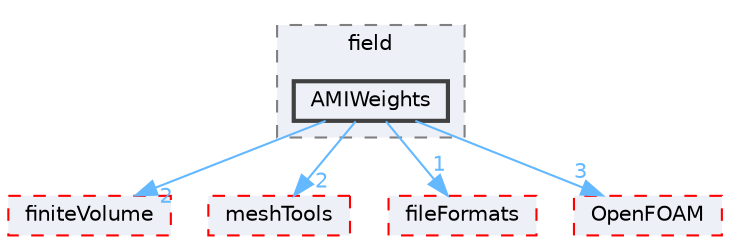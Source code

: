 digraph "src/functionObjects/field/AMIWeights"
{
 // LATEX_PDF_SIZE
  bgcolor="transparent";
  edge [fontname=Helvetica,fontsize=10,labelfontname=Helvetica,labelfontsize=10];
  node [fontname=Helvetica,fontsize=10,shape=box,height=0.2,width=0.4];
  compound=true
  subgraph clusterdir_bae024cac12ddc6733a616261920a91f {
    graph [ bgcolor="#edf0f7", pencolor="grey50", label="field", fontname=Helvetica,fontsize=10 style="filled,dashed", URL="dir_bae024cac12ddc6733a616261920a91f.html",tooltip=""]
  dir_ac2dd1b3e27c4131b9056268f3f5532f [label="AMIWeights", fillcolor="#edf0f7", color="grey25", style="filled,bold", URL="dir_ac2dd1b3e27c4131b9056268f3f5532f.html",tooltip=""];
  }
  dir_9bd15774b555cf7259a6fa18f99fe99b [label="finiteVolume", fillcolor="#edf0f7", color="red", style="filled,dashed", URL="dir_9bd15774b555cf7259a6fa18f99fe99b.html",tooltip=""];
  dir_ae30ad0bef50cf391b24c614251bb9fd [label="meshTools", fillcolor="#edf0f7", color="red", style="filled,dashed", URL="dir_ae30ad0bef50cf391b24c614251bb9fd.html",tooltip=""];
  dir_b05602f37bb521a7142c0a3e200b5f35 [label="fileFormats", fillcolor="#edf0f7", color="red", style="filled,dashed", URL="dir_b05602f37bb521a7142c0a3e200b5f35.html",tooltip=""];
  dir_c5473ff19b20e6ec4dfe5c310b3778a8 [label="OpenFOAM", fillcolor="#edf0f7", color="red", style="filled,dashed", URL="dir_c5473ff19b20e6ec4dfe5c310b3778a8.html",tooltip=""];
  dir_ac2dd1b3e27c4131b9056268f3f5532f->dir_9bd15774b555cf7259a6fa18f99fe99b [headlabel="2", labeldistance=1.5 headhref="dir_000103_001387.html" href="dir_000103_001387.html" color="steelblue1" fontcolor="steelblue1"];
  dir_ac2dd1b3e27c4131b9056268f3f5532f->dir_ae30ad0bef50cf391b24c614251bb9fd [headlabel="2", labeldistance=1.5 headhref="dir_000103_002382.html" href="dir_000103_002382.html" color="steelblue1" fontcolor="steelblue1"];
  dir_ac2dd1b3e27c4131b9056268f3f5532f->dir_b05602f37bb521a7142c0a3e200b5f35 [headlabel="1", labeldistance=1.5 headhref="dir_000103_001353.html" href="dir_000103_001353.html" color="steelblue1" fontcolor="steelblue1"];
  dir_ac2dd1b3e27c4131b9056268f3f5532f->dir_c5473ff19b20e6ec4dfe5c310b3778a8 [headlabel="3", labeldistance=1.5 headhref="dir_000103_002695.html" href="dir_000103_002695.html" color="steelblue1" fontcolor="steelblue1"];
}
